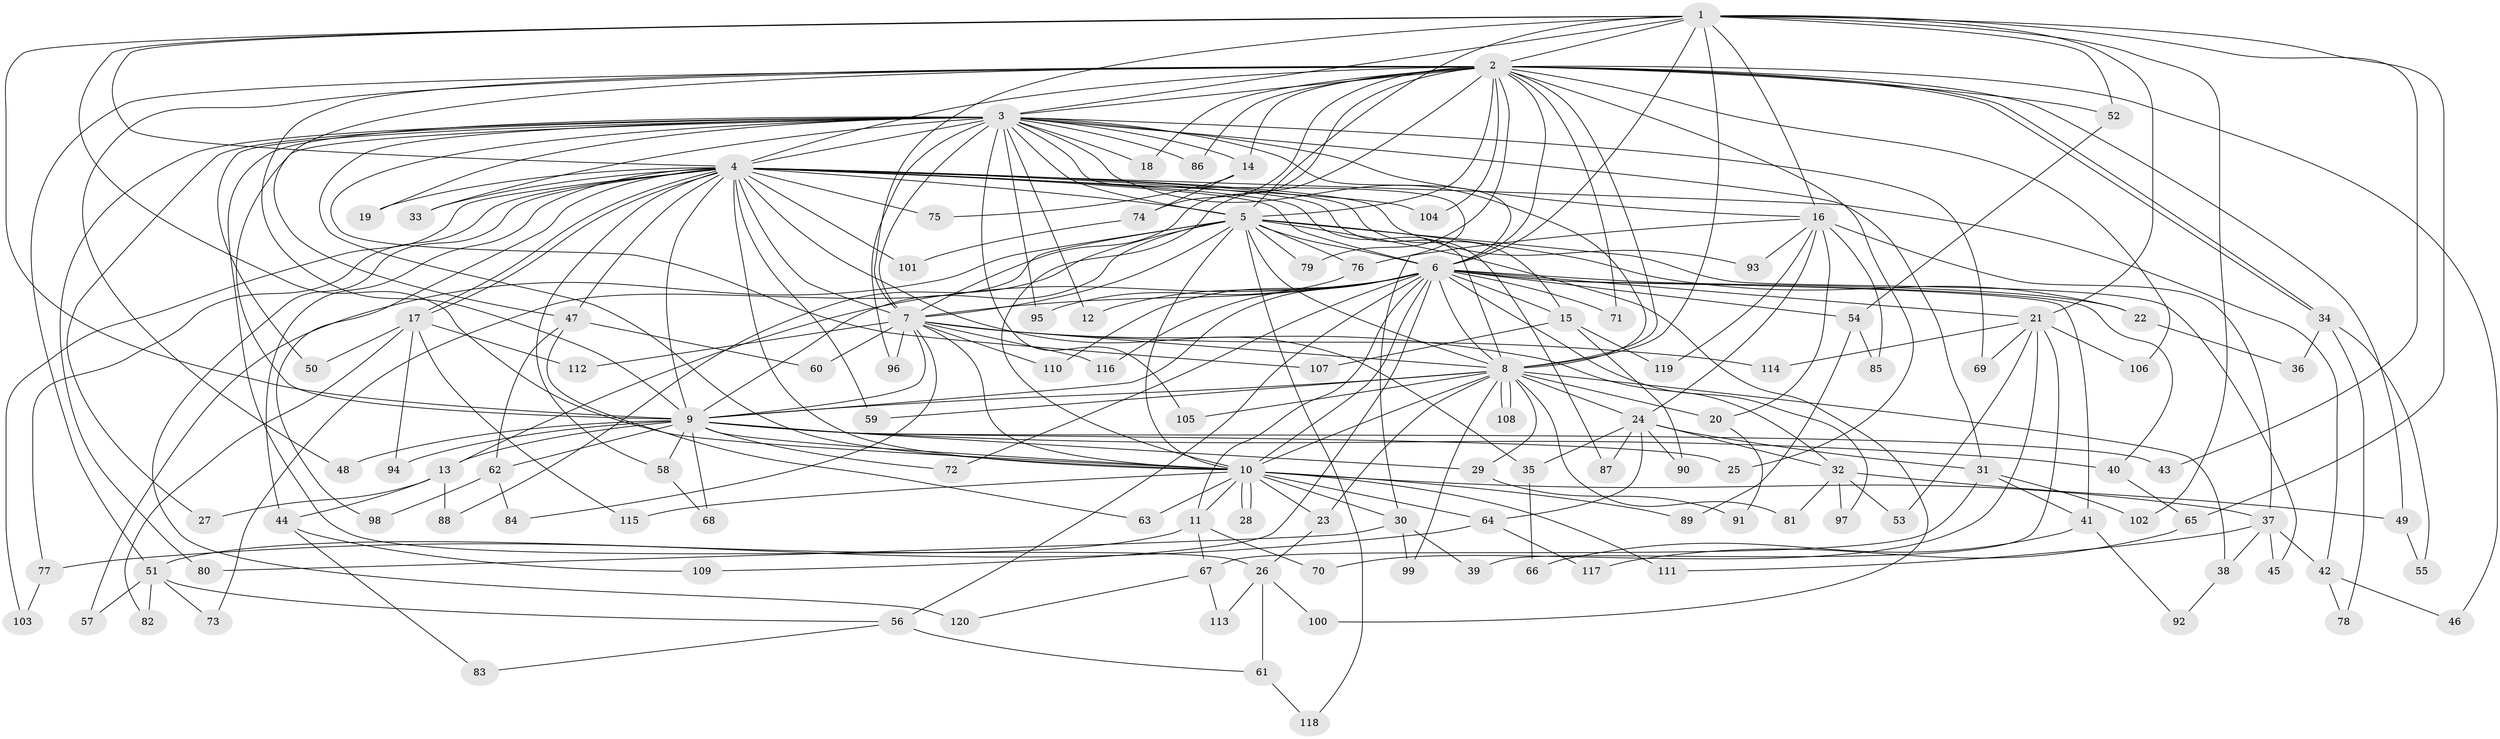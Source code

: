 // coarse degree distribution, {23: 0.022988505747126436, 24: 0.011494252873563218, 25: 0.011494252873563218, 28: 0.011494252873563218, 17: 0.022988505747126436, 14: 0.011494252873563218, 19: 0.011494252873563218, 9: 0.022988505747126436, 2: 0.5862068965517241, 7: 0.04597701149425287, 4: 0.04597701149425287, 5: 0.06896551724137931, 8: 0.022988505747126436, 3: 0.08045977011494253, 12: 0.011494252873563218, 1: 0.011494252873563218}
// Generated by graph-tools (version 1.1) at 2025/41/03/06/25 10:41:38]
// undirected, 120 vertices, 265 edges
graph export_dot {
graph [start="1"]
  node [color=gray90,style=filled];
  1;
  2;
  3;
  4;
  5;
  6;
  7;
  8;
  9;
  10;
  11;
  12;
  13;
  14;
  15;
  16;
  17;
  18;
  19;
  20;
  21;
  22;
  23;
  24;
  25;
  26;
  27;
  28;
  29;
  30;
  31;
  32;
  33;
  34;
  35;
  36;
  37;
  38;
  39;
  40;
  41;
  42;
  43;
  44;
  45;
  46;
  47;
  48;
  49;
  50;
  51;
  52;
  53;
  54;
  55;
  56;
  57;
  58;
  59;
  60;
  61;
  62;
  63;
  64;
  65;
  66;
  67;
  68;
  69;
  70;
  71;
  72;
  73;
  74;
  75;
  76;
  77;
  78;
  79;
  80;
  81;
  82;
  83;
  84;
  85;
  86;
  87;
  88;
  89;
  90;
  91;
  92;
  93;
  94;
  95;
  96;
  97;
  98;
  99;
  100;
  101;
  102;
  103;
  104;
  105;
  106;
  107;
  108;
  109;
  110;
  111;
  112;
  113;
  114;
  115;
  116;
  117;
  118;
  119;
  120;
  1 -- 2;
  1 -- 3;
  1 -- 4;
  1 -- 5;
  1 -- 6;
  1 -- 7;
  1 -- 8;
  1 -- 9;
  1 -- 10;
  1 -- 16;
  1 -- 21;
  1 -- 43;
  1 -- 52;
  1 -- 65;
  1 -- 102;
  2 -- 3;
  2 -- 4;
  2 -- 5;
  2 -- 6;
  2 -- 7;
  2 -- 8;
  2 -- 9;
  2 -- 10;
  2 -- 14;
  2 -- 18;
  2 -- 25;
  2 -- 34;
  2 -- 34;
  2 -- 46;
  2 -- 47;
  2 -- 48;
  2 -- 49;
  2 -- 51;
  2 -- 52;
  2 -- 71;
  2 -- 74;
  2 -- 79;
  2 -- 86;
  2 -- 104;
  2 -- 106;
  3 -- 4;
  3 -- 5;
  3 -- 6;
  3 -- 7;
  3 -- 8;
  3 -- 9;
  3 -- 10;
  3 -- 12;
  3 -- 14;
  3 -- 16;
  3 -- 18;
  3 -- 19;
  3 -- 26;
  3 -- 27;
  3 -- 30;
  3 -- 31;
  3 -- 33;
  3 -- 50;
  3 -- 69;
  3 -- 80;
  3 -- 86;
  3 -- 95;
  3 -- 96;
  3 -- 105;
  3 -- 107;
  4 -- 5;
  4 -- 6;
  4 -- 7;
  4 -- 8;
  4 -- 9;
  4 -- 10;
  4 -- 15;
  4 -- 17;
  4 -- 17;
  4 -- 19;
  4 -- 33;
  4 -- 35;
  4 -- 42;
  4 -- 44;
  4 -- 47;
  4 -- 58;
  4 -- 59;
  4 -- 75;
  4 -- 77;
  4 -- 87;
  4 -- 93;
  4 -- 98;
  4 -- 101;
  4 -- 103;
  4 -- 104;
  4 -- 120;
  5 -- 6;
  5 -- 7;
  5 -- 8;
  5 -- 9;
  5 -- 10;
  5 -- 22;
  5 -- 45;
  5 -- 57;
  5 -- 73;
  5 -- 76;
  5 -- 79;
  5 -- 88;
  5 -- 100;
  5 -- 118;
  6 -- 7;
  6 -- 8;
  6 -- 9;
  6 -- 10;
  6 -- 11;
  6 -- 12;
  6 -- 13;
  6 -- 15;
  6 -- 21;
  6 -- 22;
  6 -- 40;
  6 -- 41;
  6 -- 54;
  6 -- 56;
  6 -- 71;
  6 -- 72;
  6 -- 97;
  6 -- 109;
  6 -- 110;
  6 -- 116;
  7 -- 8;
  7 -- 9;
  7 -- 10;
  7 -- 32;
  7 -- 60;
  7 -- 84;
  7 -- 96;
  7 -- 110;
  7 -- 112;
  7 -- 114;
  7 -- 116;
  8 -- 9;
  8 -- 10;
  8 -- 20;
  8 -- 23;
  8 -- 24;
  8 -- 29;
  8 -- 38;
  8 -- 59;
  8 -- 81;
  8 -- 99;
  8 -- 105;
  8 -- 108;
  8 -- 108;
  9 -- 10;
  9 -- 13;
  9 -- 25;
  9 -- 29;
  9 -- 40;
  9 -- 43;
  9 -- 48;
  9 -- 58;
  9 -- 62;
  9 -- 68;
  9 -- 72;
  9 -- 94;
  10 -- 11;
  10 -- 23;
  10 -- 28;
  10 -- 28;
  10 -- 30;
  10 -- 37;
  10 -- 63;
  10 -- 64;
  10 -- 89;
  10 -- 111;
  10 -- 115;
  11 -- 51;
  11 -- 67;
  11 -- 70;
  13 -- 27;
  13 -- 44;
  13 -- 88;
  14 -- 74;
  14 -- 75;
  15 -- 90;
  15 -- 107;
  15 -- 119;
  16 -- 20;
  16 -- 24;
  16 -- 37;
  16 -- 76;
  16 -- 85;
  16 -- 93;
  16 -- 119;
  17 -- 50;
  17 -- 82;
  17 -- 94;
  17 -- 112;
  17 -- 115;
  20 -- 91;
  21 -- 39;
  21 -- 53;
  21 -- 69;
  21 -- 70;
  21 -- 106;
  21 -- 114;
  22 -- 36;
  23 -- 26;
  24 -- 31;
  24 -- 32;
  24 -- 35;
  24 -- 64;
  24 -- 87;
  24 -- 90;
  26 -- 61;
  26 -- 100;
  26 -- 113;
  29 -- 91;
  30 -- 39;
  30 -- 80;
  30 -- 99;
  31 -- 41;
  31 -- 67;
  31 -- 102;
  32 -- 49;
  32 -- 53;
  32 -- 81;
  32 -- 97;
  34 -- 36;
  34 -- 55;
  34 -- 78;
  35 -- 66;
  37 -- 38;
  37 -- 42;
  37 -- 45;
  37 -- 111;
  38 -- 92;
  40 -- 65;
  41 -- 66;
  41 -- 92;
  42 -- 46;
  42 -- 78;
  44 -- 83;
  44 -- 109;
  47 -- 60;
  47 -- 62;
  47 -- 63;
  49 -- 55;
  51 -- 56;
  51 -- 57;
  51 -- 73;
  51 -- 82;
  52 -- 54;
  54 -- 85;
  54 -- 89;
  56 -- 61;
  56 -- 83;
  58 -- 68;
  61 -- 118;
  62 -- 84;
  62 -- 98;
  64 -- 77;
  64 -- 117;
  65 -- 117;
  67 -- 113;
  67 -- 120;
  74 -- 101;
  76 -- 95;
  77 -- 103;
}
